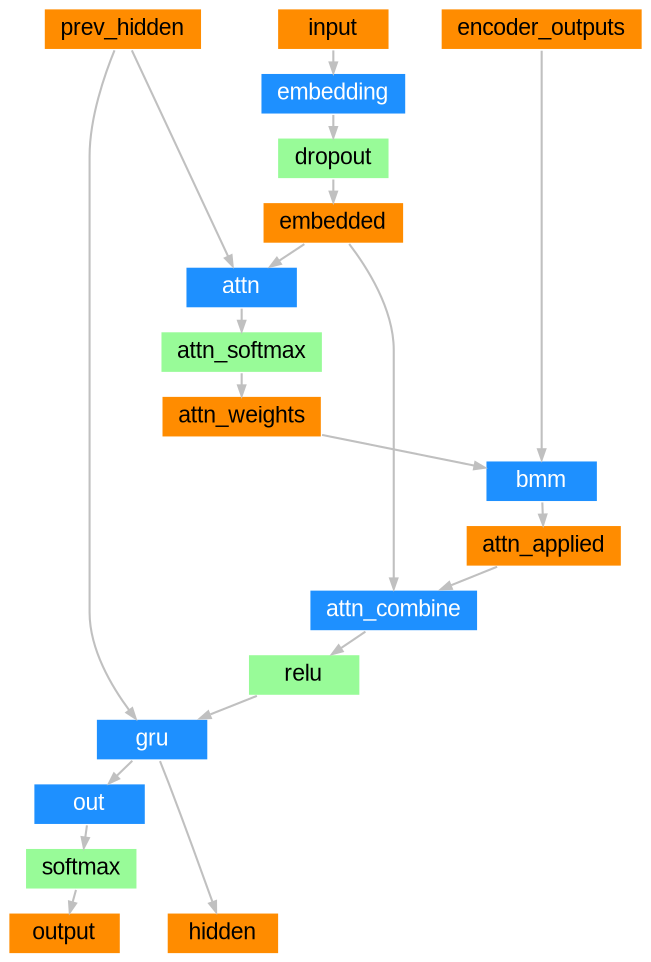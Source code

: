 digraph G {

    // Main styles
    nodesep=0.3; ranksep=0.15;

    node [shape=rect, fillcolor=darkorange, color=white, style=filled, fontsize=11, fontname="arial", height=0.2];
    edge [color=gray, arrowsize=0.5];

    // Layout
    {rank=same;input;prev_hidden;encoder_outputs}


    input -> embedding;
    embedding -> dropout;
    dropout -> embedded;

    embedded -> attn;
    prev_hidden -> attn;
    attn -> attn_softmax;
    attn_softmax -> attn_weights;
    attn_weights -> bmm;
    encoder_outputs -> bmm;
    bmm -> attn_applied;
    attn_applied -> attn_combine;
    embedded -> attn_combine;

    attn_combine -> relu -> gru;
    prev_hidden -> gru;
    gru -> out;
    gru -> hidden;

    out -> softmax;
    softmax -> output;

    {rank=same;output;hidden}

    // Layer nodes
    embedding [fillcolor=dodgerblue, fontcolor=white];
    attn [fillcolor=dodgerblue, fontcolor=white];
    attn_combine [fillcolor=dodgerblue, fontcolor=white];
    bmm [fillcolor=dodgerblue, fontcolor=white];
    gru [fillcolor=dodgerblue, fontcolor=white];
    out [fillcolor=dodgerblue, fontcolor=white];

    // Function nodes
    dropout [fillcolor=palegreen];
    relu [fillcolor=palegreen];
    softmax [fillcolor=palegreen];
    attn_softmax [fillcolor=palegreen];

}
